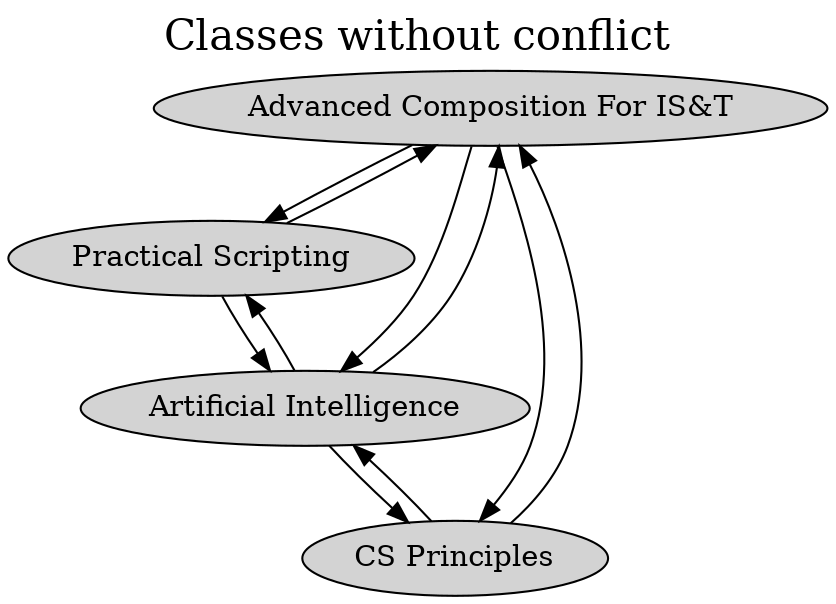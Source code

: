 digraph G {
  label="Classes without conflict";
  labelloc=top;
  fontsize=20;

  node [style=filled];

  cist3110 [label="Advanced Composition For IS&T"];
  cist1600 [label="Practical Scripting"];
  csci1200 [label="CS Principles"];
  csci8456 [label="Artificial Intelligence"];

  cist1600 -> cist3110;
  csci1200 -> cist3110;
  csci8456 -> cist3110;
  cist3110 -> cist1600;
  csci8456 -> cist1600;
  cist3110 -> csci1200;
  csci8456 -> csci1200;
  cist3110 -> csci8456;
  cist1600 -> csci8456;
  csci1200 -> csci8456;
}
